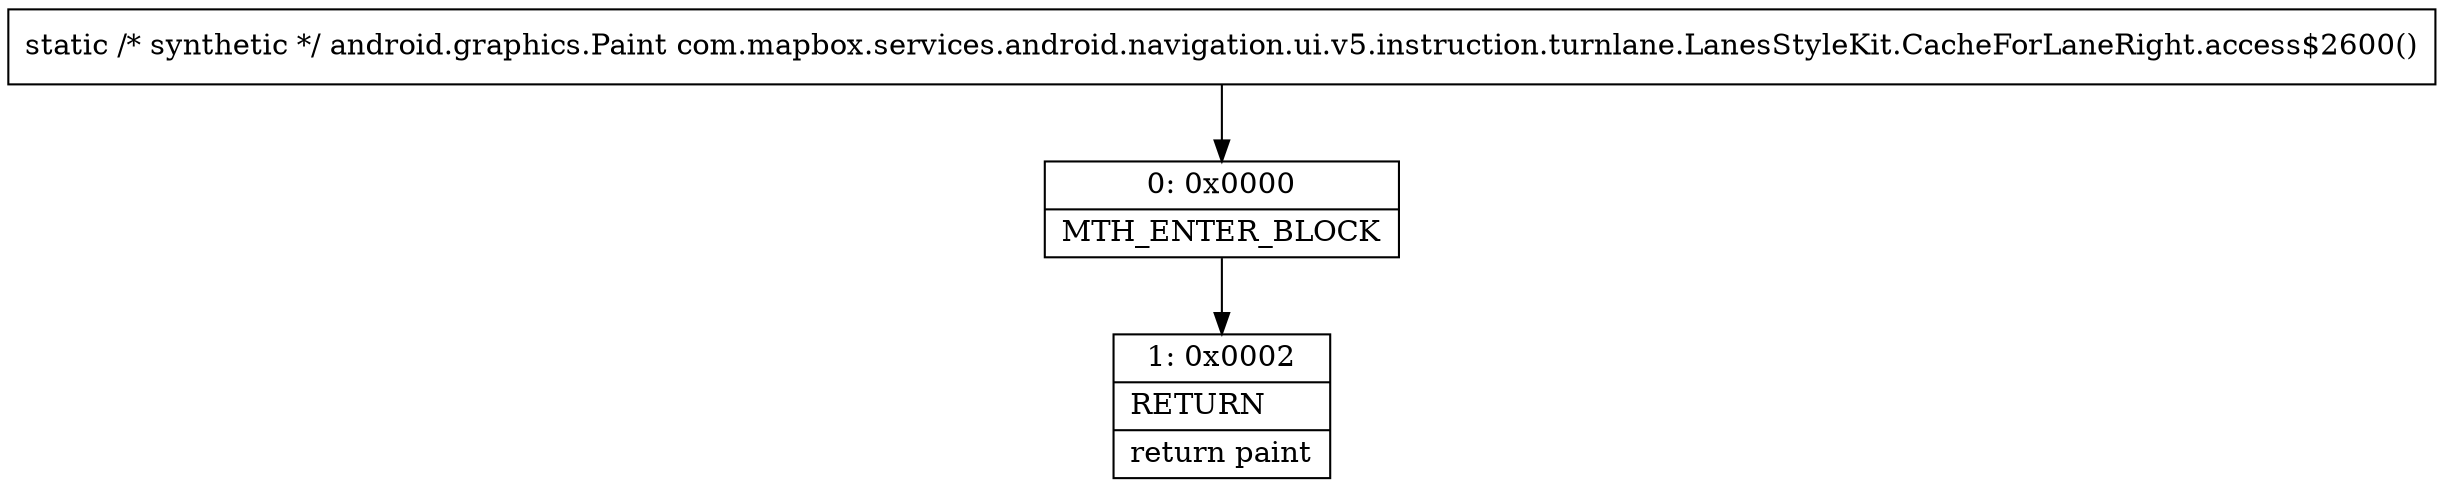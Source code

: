 digraph "CFG forcom.mapbox.services.android.navigation.ui.v5.instruction.turnlane.LanesStyleKit.CacheForLaneRight.access$2600()Landroid\/graphics\/Paint;" {
Node_0 [shape=record,label="{0\:\ 0x0000|MTH_ENTER_BLOCK\l}"];
Node_1 [shape=record,label="{1\:\ 0x0002|RETURN\l|return paint\l}"];
MethodNode[shape=record,label="{static \/* synthetic *\/ android.graphics.Paint com.mapbox.services.android.navigation.ui.v5.instruction.turnlane.LanesStyleKit.CacheForLaneRight.access$2600() }"];
MethodNode -> Node_0;
Node_0 -> Node_1;
}

